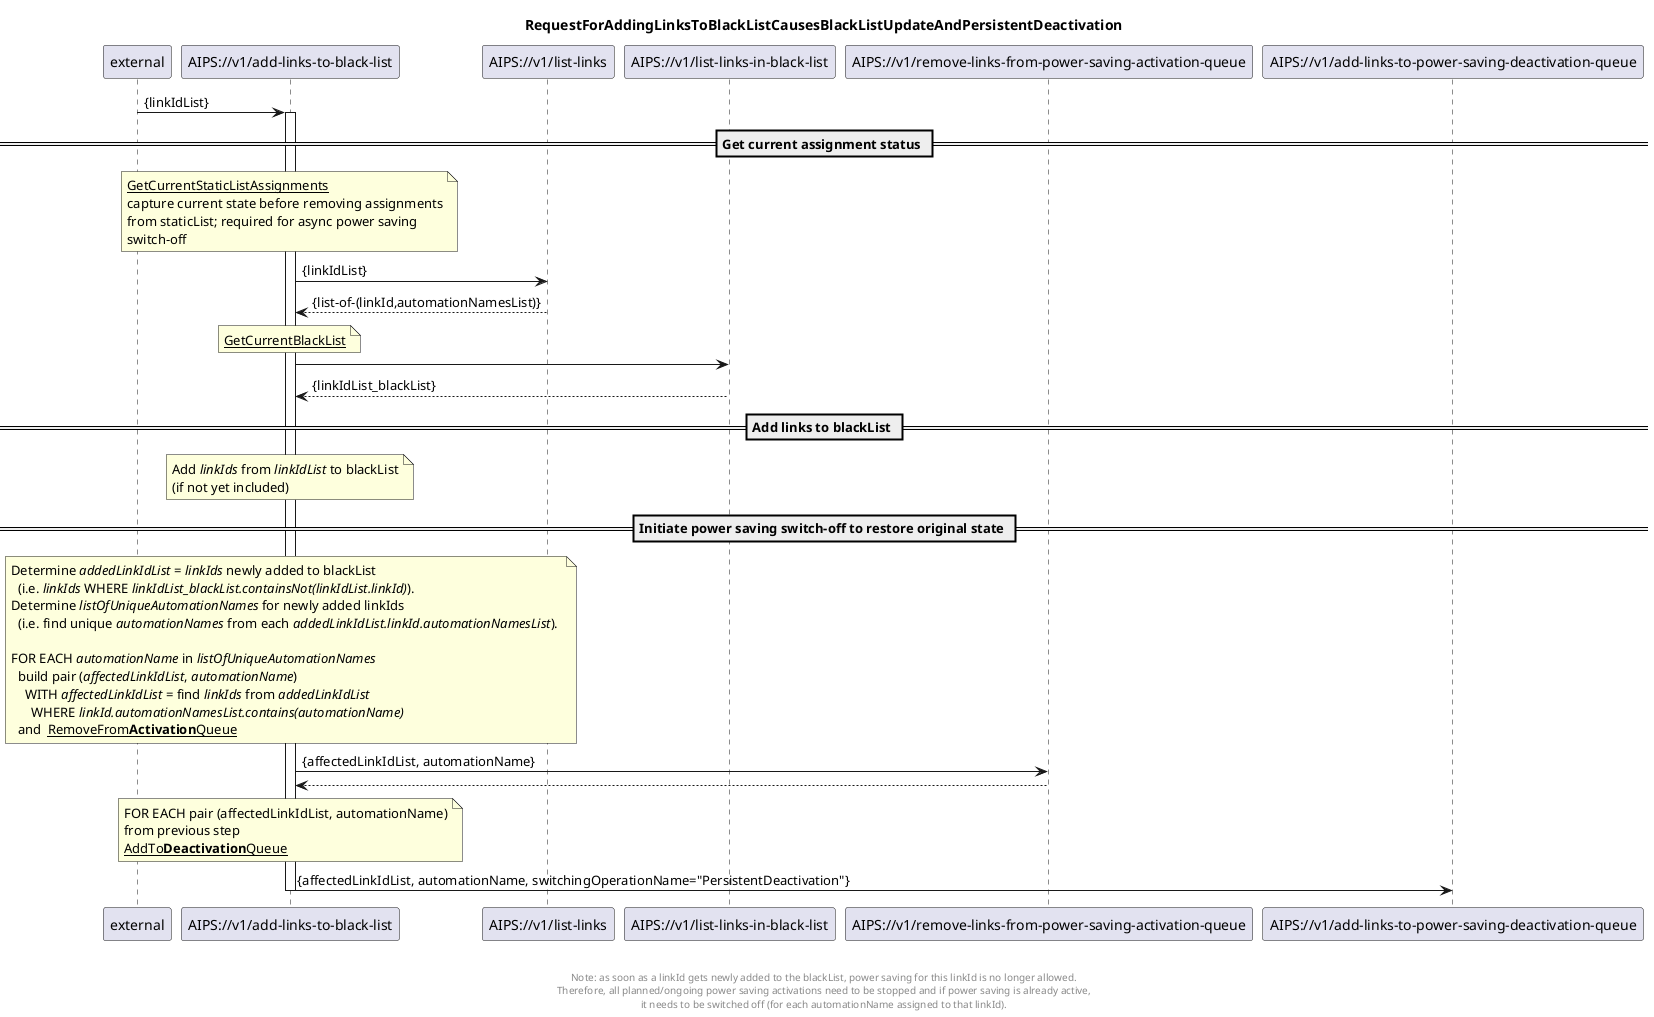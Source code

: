 @startuml 120_addLinksToBlackList
skinparam responseMessageBelowArrow true

title
RequestForAddingLinksToBlackListCausesBlackListUpdateAndPersistentDeactivation
end title

participant "external" as requestor
participant "AIPS://v1/add-links-to-black-list" as addLinks
participant "AIPS://v1/list-links" as listLinks
participant "AIPS://v1/list-links-in-black-list" as listBlackList
participant "AIPS://v1/remove-links-from-power-saving-activation-queue" as stopSimpleActivation
participant "AIPS://v1/add-links-to-power-saving-deactivation-queue" as startPersistentDeactivation

requestor -> addLinks: {linkIdList}
activate addLinks

== Get current assignment status ==

'get current assignments from staticList
note over addLinks
  <u>GetCurrentStaticListAssignments</u>
  capture current state before removing assignments
  from staticList; required for async power saving
  switch-off
end note
addLinks -> listLinks: {linkIdList}
listLinks --> addLinks: {list-of-(linkId,automationNamesList)}

'get current blackList
note over addLinks
  <u>GetCurrentBlackList</u>
end note
addLinks -> listBlackList
listBlackList --> addLinks: {linkIdList_blackList}

== Add links to blackList ==

'add links to blackList file
note over addLinks
  Add <i>linkIds</i> from <i>linkIdList</i> to blackList
  (if not yet included)
end note

== Initiate power saving switch-off to restore original state ==

'stop ongoing/planned power saving
note over addLinks
  Determine <i>addedLinkIdList</i> = <i>linkIds</i> newly added to blackList
    (i.e. <i>linkIds</i> WHERE <i>linkIdList_blackList.containsNot(linkIdList.linkId)</i>).
  Determine <i>listOfUniqueAutomationNames</i> for newly added linkIds
    (i.e. find unique <i>automationNames</i> from each <i>addedLinkIdList.linkId.automationNamesList</i>). 

  FOR EACH <i>automationName</i> in <i>listOfUniqueAutomationNames</i>
    build pair (<i>affectedLinkIdList</i>, <i>automationName</i>)
      WITH <i>affectedLinkIdList</i> = find <i>linkIds</i> from <i>addedLinkIdList</i>
        WHERE <i>linkId.automationNamesList.contains(automationName)</i>    
    and  <u>RemoveFrom<b>Activation</b>Queue</u>
end note
addLinks -> stopSimpleActivation: {affectedLinkIdList, automationName}
stopSimpleActivation --> addLinks

'initiate persistentDeactivation to turn power saving off
note over addLinks
  FOR EACH pair (affectedLinkIdList, automationName)
  from previous step
  <u>AddTo<b>Deactivation</b>Queue</u>
end note
addLinks -> startPersistentDeactivation: {affectedLinkIdList, automationName, switchingOperationName="PersistentDeactivation"}

deactivate addLinks

footer


  Note: as soon as a linkId gets newly added to the blackList, power saving for this linkId is no longer allowed.
  Therefore, all planned/ongoing power saving activations need to be stopped and if power saving is already active, 
  it needs to be switched off (for each automationName assigned to that linkId).
end footer

@enduml